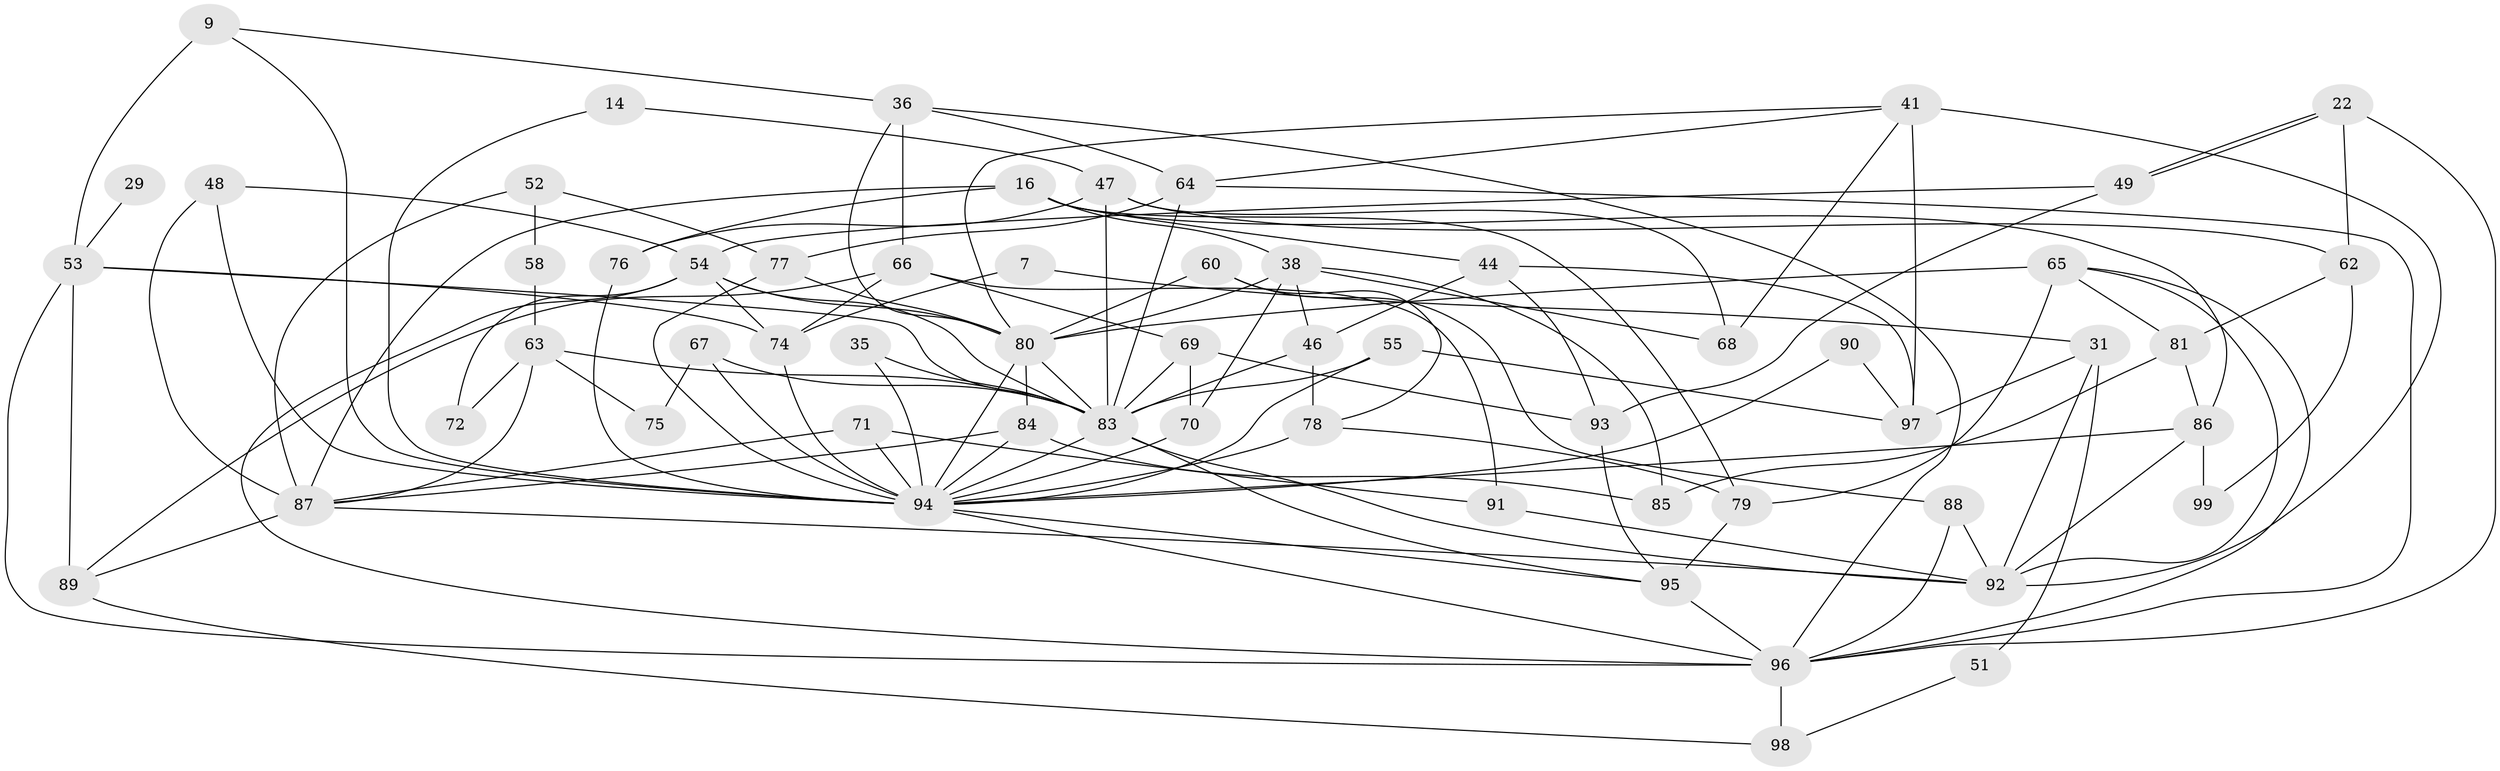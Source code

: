 // original degree distribution, {5: 0.18181818181818182, 3: 0.2727272727272727, 10: 0.010101010101010102, 4: 0.2828282828282828, 2: 0.13131313131313133, 6: 0.08080808080808081, 7: 0.030303030303030304, 8: 0.010101010101010102}
// Generated by graph-tools (version 1.1) at 2025/53/03/04/25 21:53:36]
// undirected, 59 vertices, 133 edges
graph export_dot {
graph [start="1"]
  node [color=gray90,style=filled];
  7;
  9;
  14;
  16 [super="+8"];
  22;
  29;
  31;
  35;
  36 [super="+33"];
  38;
  41;
  44;
  46;
  47 [super="+5"];
  48;
  49;
  51;
  52;
  53 [super="+18"];
  54 [super="+32"];
  55;
  58;
  60;
  62;
  63;
  64 [super="+23"];
  65 [super="+24+57"];
  66;
  67 [super="+20"];
  68;
  69;
  70;
  71 [super="+61"];
  72;
  74;
  75;
  76;
  77;
  78 [super="+26"];
  79 [super="+73"];
  80 [super="+1+30+39+50"];
  81;
  83 [super="+2+21+11+4"];
  84;
  85;
  86;
  87 [super="+82"];
  88;
  89 [super="+19"];
  90;
  91;
  92 [super="+43"];
  93;
  94 [super="+12+25+27+28+37+59+42"];
  95 [super="+56"];
  96 [super="+45+34"];
  97;
  98;
  99;
  7 -- 31;
  7 -- 74;
  9 -- 36;
  9 -- 53 [weight=2];
  9 -- 94;
  14 -- 47;
  14 -- 94;
  16 -- 38 [weight=2];
  16 -- 87 [weight=2];
  16 -- 76;
  16 -- 86;
  16 -- 44;
  16 -- 79;
  22 -- 49;
  22 -- 49;
  22 -- 62;
  22 -- 96;
  29 -- 53 [weight=2];
  31 -- 92;
  31 -- 97;
  31 -- 51;
  35 -- 83;
  35 -- 94;
  36 -- 80;
  36 -- 66;
  36 -- 64;
  36 -- 96;
  38 -- 46;
  38 -- 68;
  38 -- 70;
  38 -- 80;
  38 -- 85;
  41 -- 80;
  41 -- 92;
  41 -- 64;
  41 -- 68;
  41 -- 97;
  44 -- 93;
  44 -- 46;
  44 -- 97;
  46 -- 83 [weight=2];
  46 -- 78;
  47 -- 62;
  47 -- 68;
  47 -- 76;
  47 -- 83 [weight=2];
  48 -- 54;
  48 -- 87;
  48 -- 94;
  49 -- 93;
  49 -- 54;
  51 -- 98;
  52 -- 77;
  52 -- 58;
  52 -- 87;
  53 -- 83;
  53 -- 89;
  53 -- 74;
  53 -- 96;
  54 -- 72;
  54 -- 83 [weight=2];
  54 -- 74 [weight=2];
  54 -- 80 [weight=2];
  54 -- 96;
  55 -- 97;
  55 -- 83;
  55 -- 94;
  58 -- 63;
  60 -- 88;
  60 -- 78;
  60 -- 80;
  62 -- 81;
  62 -- 99;
  63 -- 83;
  63 -- 72;
  63 -- 75;
  63 -- 87;
  64 -- 96;
  64 -- 83;
  64 -- 77;
  65 -- 79 [weight=2];
  65 -- 80 [weight=2];
  65 -- 81;
  65 -- 92;
  65 -- 96;
  66 -- 91;
  66 -- 69;
  66 -- 74;
  66 -- 89;
  67 -- 83 [weight=2];
  67 -- 75;
  67 -- 94 [weight=2];
  69 -- 70;
  69 -- 93;
  69 -- 83;
  70 -- 94;
  71 -- 94 [weight=4];
  71 -- 91;
  71 -- 87;
  74 -- 94 [weight=2];
  76 -- 94;
  77 -- 94;
  77 -- 80;
  78 -- 94 [weight=2];
  78 -- 79;
  79 -- 95 [weight=2];
  80 -- 83;
  80 -- 84;
  80 -- 94;
  81 -- 85;
  81 -- 86;
  83 -- 94;
  83 -- 92 [weight=2];
  83 -- 95;
  84 -- 87;
  84 -- 85;
  84 -- 94;
  86 -- 99;
  86 -- 94 [weight=2];
  86 -- 92;
  87 -- 92;
  87 -- 89;
  88 -- 92;
  88 -- 96;
  89 -- 98;
  90 -- 97;
  90 -- 94;
  91 -- 92;
  93 -- 95;
  94 -- 95;
  94 -- 96 [weight=2];
  95 -- 96;
  96 -- 98;
}
